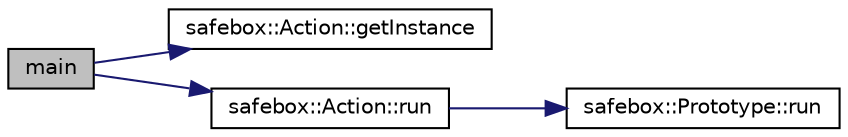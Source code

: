 digraph "main"
{
 // LATEX_PDF_SIZE
  edge [fontname="Helvetica",fontsize="10",labelfontname="Helvetica",labelfontsize="10"];
  node [fontname="Helvetica",fontsize="10",shape=record];
  rankdir="LR";
  Node1 [label="main",height=0.2,width=0.4,color="black", fillcolor="grey75", style="filled", fontcolor="black",tooltip=" "];
  Node1 -> Node2 [color="midnightblue",fontsize="10",style="solid",fontname="Helvetica"];
  Node2 [label="safebox::Action::getInstance",height=0.2,width=0.4,color="black", fillcolor="white", style="filled",URL="$classsafebox_1_1_action.html#abdca152ee5836ba690f79353d49be8e0",tooltip="to get the instance of class and avoid to have other instance"];
  Node1 -> Node3 [color="midnightblue",fontsize="10",style="solid",fontname="Helvetica"];
  Node3 [label="safebox::Action::run",height=0.2,width=0.4,color="black", fillcolor="white", style="filled",URL="$classsafebox_1_1_action.html#ab8107441c6b082ca127cb81183b16216",tooltip="used to use the method run of prototype"];
  Node3 -> Node4 [color="midnightblue",fontsize="10",style="solid",fontname="Helvetica"];
  Node4 [label="safebox::Prototype::run",height=0.2,width=0.4,color="black", fillcolor="white", style="filled",URL="$classsafebox_1_1_prototype.html#a138f9b3e33b6b3e21cf33df6bff790a5",tooltip="Method of safebox protype which used to make connection and use accelerometer."];
}
